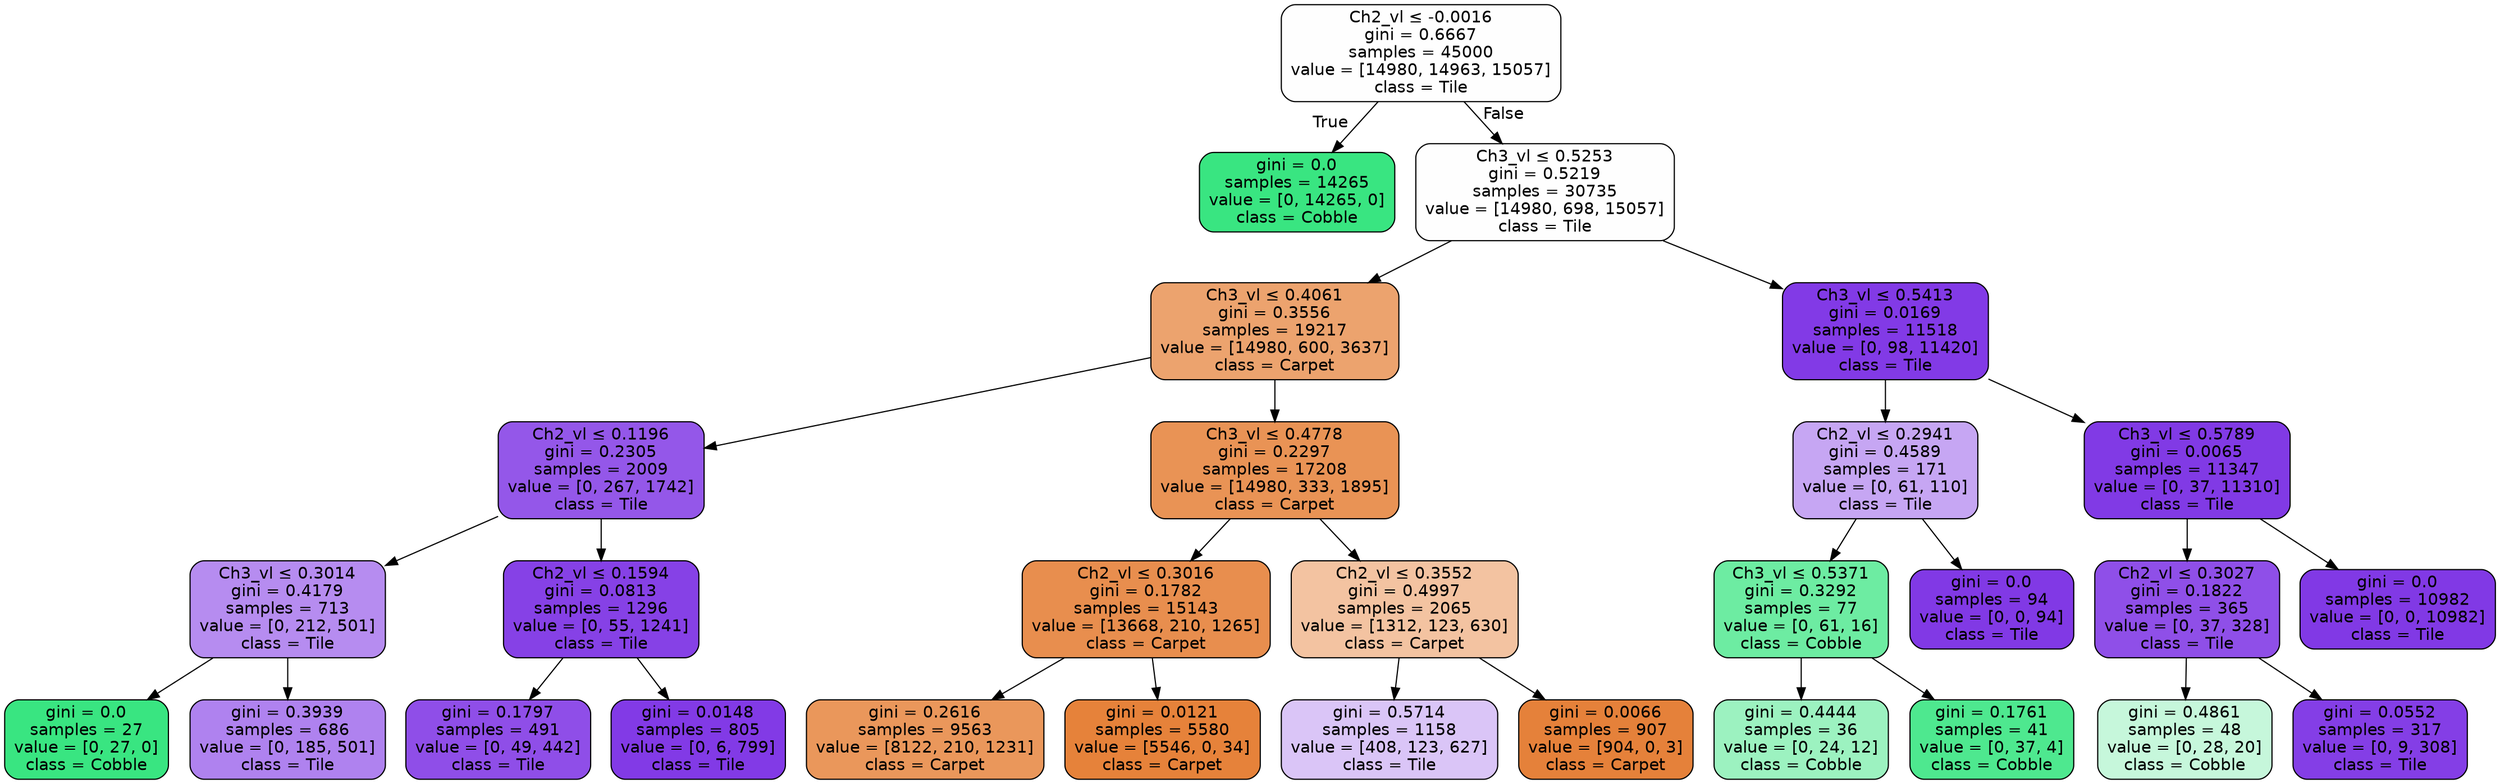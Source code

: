 digraph Tree {
node [shape=box, style="filled, rounded", color="black", fontname=helvetica] ;
edge [fontname=helvetica] ;
0 [label=<Ch2_vl &le; -0.0016<br/>gini = 0.6667<br/>samples = 45000<br/>value = [14980, 14963, 15057]<br/>class = Tile>, fillcolor="#8139e501"] ;
1 [label=<gini = 0.0<br/>samples = 14265<br/>value = [0, 14265, 0]<br/>class = Cobble>, fillcolor="#39e581ff"] ;
0 -> 1 [labeldistance=2.5, labelangle=45, headlabel="True"] ;
2 [label=<Ch3_vl &le; 0.5253<br/>gini = 0.5219<br/>samples = 30735<br/>value = [14980, 698, 15057]<br/>class = Tile>, fillcolor="#8139e501"] ;
0 -> 2 [labeldistance=2.5, labelangle=-45, headlabel="False"] ;
3 [label=<Ch3_vl &le; 0.4061<br/>gini = 0.3556<br/>samples = 19217<br/>value = [14980, 600, 3637]<br/>class = Carpet>, fillcolor="#e58139ba"] ;
2 -> 3 ;
4 [label=<Ch2_vl &le; 0.1196<br/>gini = 0.2305<br/>samples = 2009<br/>value = [0, 267, 1742]<br/>class = Tile>, fillcolor="#8139e5d8"] ;
3 -> 4 ;
5 [label=<Ch3_vl &le; 0.3014<br/>gini = 0.4179<br/>samples = 713<br/>value = [0, 212, 501]<br/>class = Tile>, fillcolor="#8139e593"] ;
4 -> 5 ;
6 [label=<gini = 0.0<br/>samples = 27<br/>value = [0, 27, 0]<br/>class = Cobble>, fillcolor="#39e581ff"] ;
5 -> 6 ;
7 [label=<gini = 0.3939<br/>samples = 686<br/>value = [0, 185, 501]<br/>class = Tile>, fillcolor="#8139e5a1"] ;
5 -> 7 ;
8 [label=<Ch2_vl &le; 0.1594<br/>gini = 0.0813<br/>samples = 1296<br/>value = [0, 55, 1241]<br/>class = Tile>, fillcolor="#8139e5f4"] ;
4 -> 8 ;
9 [label=<gini = 0.1797<br/>samples = 491<br/>value = [0, 49, 442]<br/>class = Tile>, fillcolor="#8139e5e3"] ;
8 -> 9 ;
10 [label=<gini = 0.0148<br/>samples = 805<br/>value = [0, 6, 799]<br/>class = Tile>, fillcolor="#8139e5fd"] ;
8 -> 10 ;
11 [label=<Ch3_vl &le; 0.4778<br/>gini = 0.2297<br/>samples = 17208<br/>value = [14980, 333, 1895]<br/>class = Carpet>, fillcolor="#e58139da"] ;
3 -> 11 ;
12 [label=<Ch2_vl &le; 0.3016<br/>gini = 0.1782<br/>samples = 15143<br/>value = [13668, 210, 1265]<br/>class = Carpet>, fillcolor="#e58139e4"] ;
11 -> 12 ;
13 [label=<gini = 0.2616<br/>samples = 9563<br/>value = [8122, 210, 1231]<br/>class = Carpet>, fillcolor="#e58139d3"] ;
12 -> 13 ;
14 [label=<gini = 0.0121<br/>samples = 5580<br/>value = [5546, 0, 34]<br/>class = Carpet>, fillcolor="#e58139fd"] ;
12 -> 14 ;
15 [label=<Ch2_vl &le; 0.3552<br/>gini = 0.4997<br/>samples = 2065<br/>value = [1312, 123, 630]<br/>class = Carpet>, fillcolor="#e5813979"] ;
11 -> 15 ;
16 [label=<gini = 0.5714<br/>samples = 1158<br/>value = [408, 123, 627]<br/>class = Tile>, fillcolor="#8139e54a"] ;
15 -> 16 ;
17 [label=<gini = 0.0066<br/>samples = 907<br/>value = [904, 0, 3]<br/>class = Carpet>, fillcolor="#e58139fe"] ;
15 -> 17 ;
18 [label=<Ch3_vl &le; 0.5413<br/>gini = 0.0169<br/>samples = 11518<br/>value = [0, 98, 11420]<br/>class = Tile>, fillcolor="#8139e5fd"] ;
2 -> 18 ;
19 [label=<Ch2_vl &le; 0.2941<br/>gini = 0.4589<br/>samples = 171<br/>value = [0, 61, 110]<br/>class = Tile>, fillcolor="#8139e572"] ;
18 -> 19 ;
20 [label=<Ch3_vl &le; 0.5371<br/>gini = 0.3292<br/>samples = 77<br/>value = [0, 61, 16]<br/>class = Cobble>, fillcolor="#39e581bc"] ;
19 -> 20 ;
21 [label=<gini = 0.4444<br/>samples = 36<br/>value = [0, 24, 12]<br/>class = Cobble>, fillcolor="#39e5817f"] ;
20 -> 21 ;
22 [label=<gini = 0.1761<br/>samples = 41<br/>value = [0, 37, 4]<br/>class = Cobble>, fillcolor="#39e581e3"] ;
20 -> 22 ;
23 [label=<gini = 0.0<br/>samples = 94<br/>value = [0, 0, 94]<br/>class = Tile>, fillcolor="#8139e5ff"] ;
19 -> 23 ;
24 [label=<Ch3_vl &le; 0.5789<br/>gini = 0.0065<br/>samples = 11347<br/>value = [0, 37, 11310]<br/>class = Tile>, fillcolor="#8139e5fe"] ;
18 -> 24 ;
25 [label=<Ch2_vl &le; 0.3027<br/>gini = 0.1822<br/>samples = 365<br/>value = [0, 37, 328]<br/>class = Tile>, fillcolor="#8139e5e2"] ;
24 -> 25 ;
26 [label=<gini = 0.4861<br/>samples = 48<br/>value = [0, 28, 20]<br/>class = Cobble>, fillcolor="#39e58149"] ;
25 -> 26 ;
27 [label=<gini = 0.0552<br/>samples = 317<br/>value = [0, 9, 308]<br/>class = Tile>, fillcolor="#8139e5f8"] ;
25 -> 27 ;
28 [label=<gini = 0.0<br/>samples = 10982<br/>value = [0, 0, 10982]<br/>class = Tile>, fillcolor="#8139e5ff"] ;
24 -> 28 ;
}